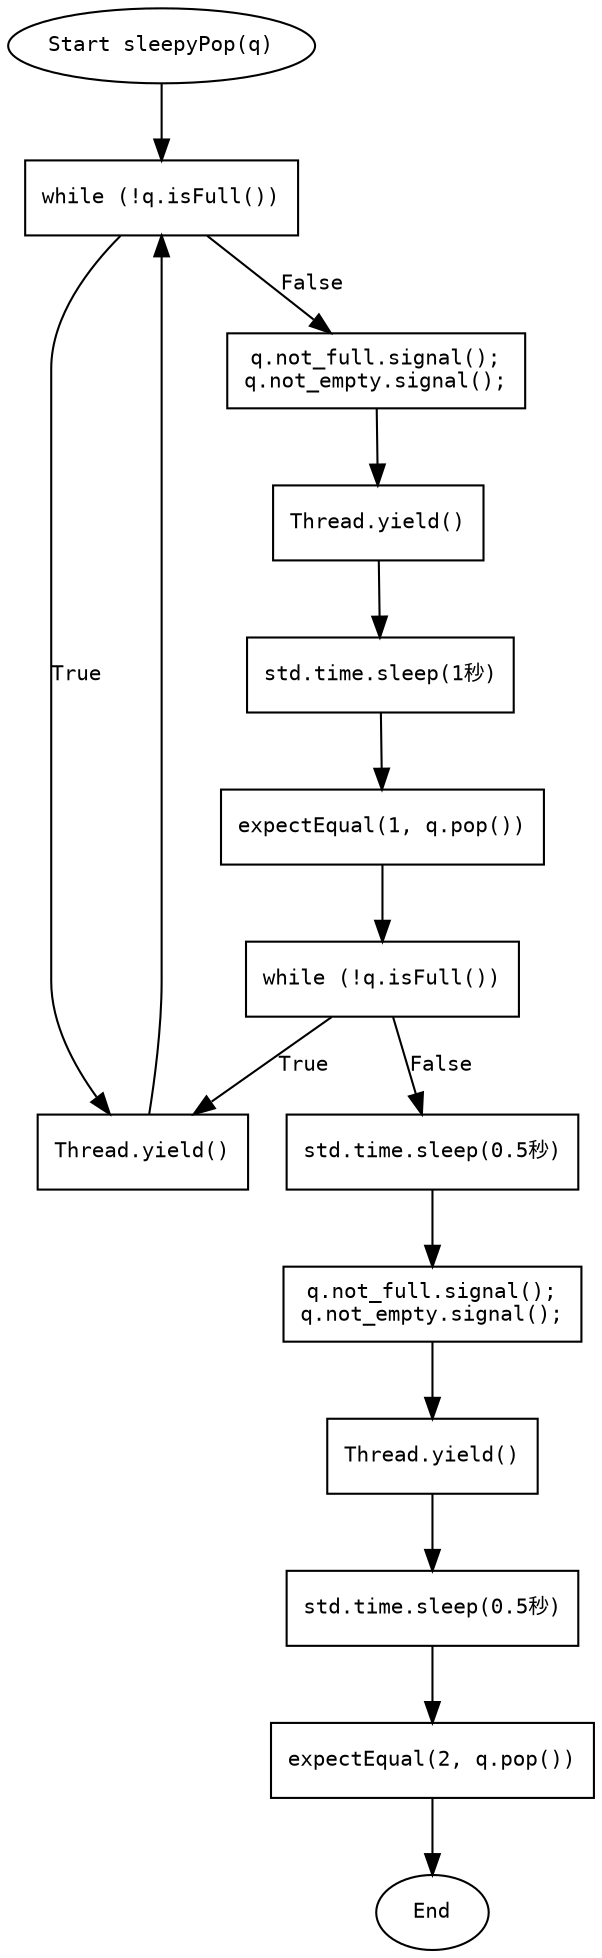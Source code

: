 
digraph flowchart {
    node [shape=rectangle, fontname="Courier", fontsize=10];
    edge [fontname="Courier", fontsize=10];

    start [label="Start sleepyPop(q)", shape=ellipse];
    check_full1 [label="while (!q.isFull())"];
    yield1 [label="Thread.yield()"];
    do_signals [label="q.not_full.signal();\nq.not_empty.signal();"];
    yield2 [label="Thread.yield()"];
    sleep1 [label="std.time.sleep(1秒)"];
    pop1 [label="expectEqual(1, q.pop())"];
    check_full2 [label="while (!q.isFull())"];
    sleep2 [label="std.time.sleep(0.5秒)"];
    do_signals2 [label="q.not_full.signal();\nq.not_empty.signal();"];
    yield3 [label="Thread.yield()"];
    sleep3 [label="std.time.sleep(0.5秒)"];
    pop2 [label="expectEqual(2, q.pop())"];
    end [label="End", shape=ellipse];

    start -> check_full1;

    check_full1 -> yield1 [label="True"];
    yield1 -> check_full1;

    check_full1 -> do_signals [label="False"];
    do_signals -> yield2;
    yield2 -> sleep1;
    sleep1 -> pop1;
    pop1 -> check_full2;

    check_full2 -> yield1 [label="True"];
    check_full2 -> sleep2 [label="False"];
    sleep2 -> do_signals2;
    do_signals2 -> yield3;
    yield3 -> sleep3;
    sleep3 -> pop2;
    pop2 -> end;
}
